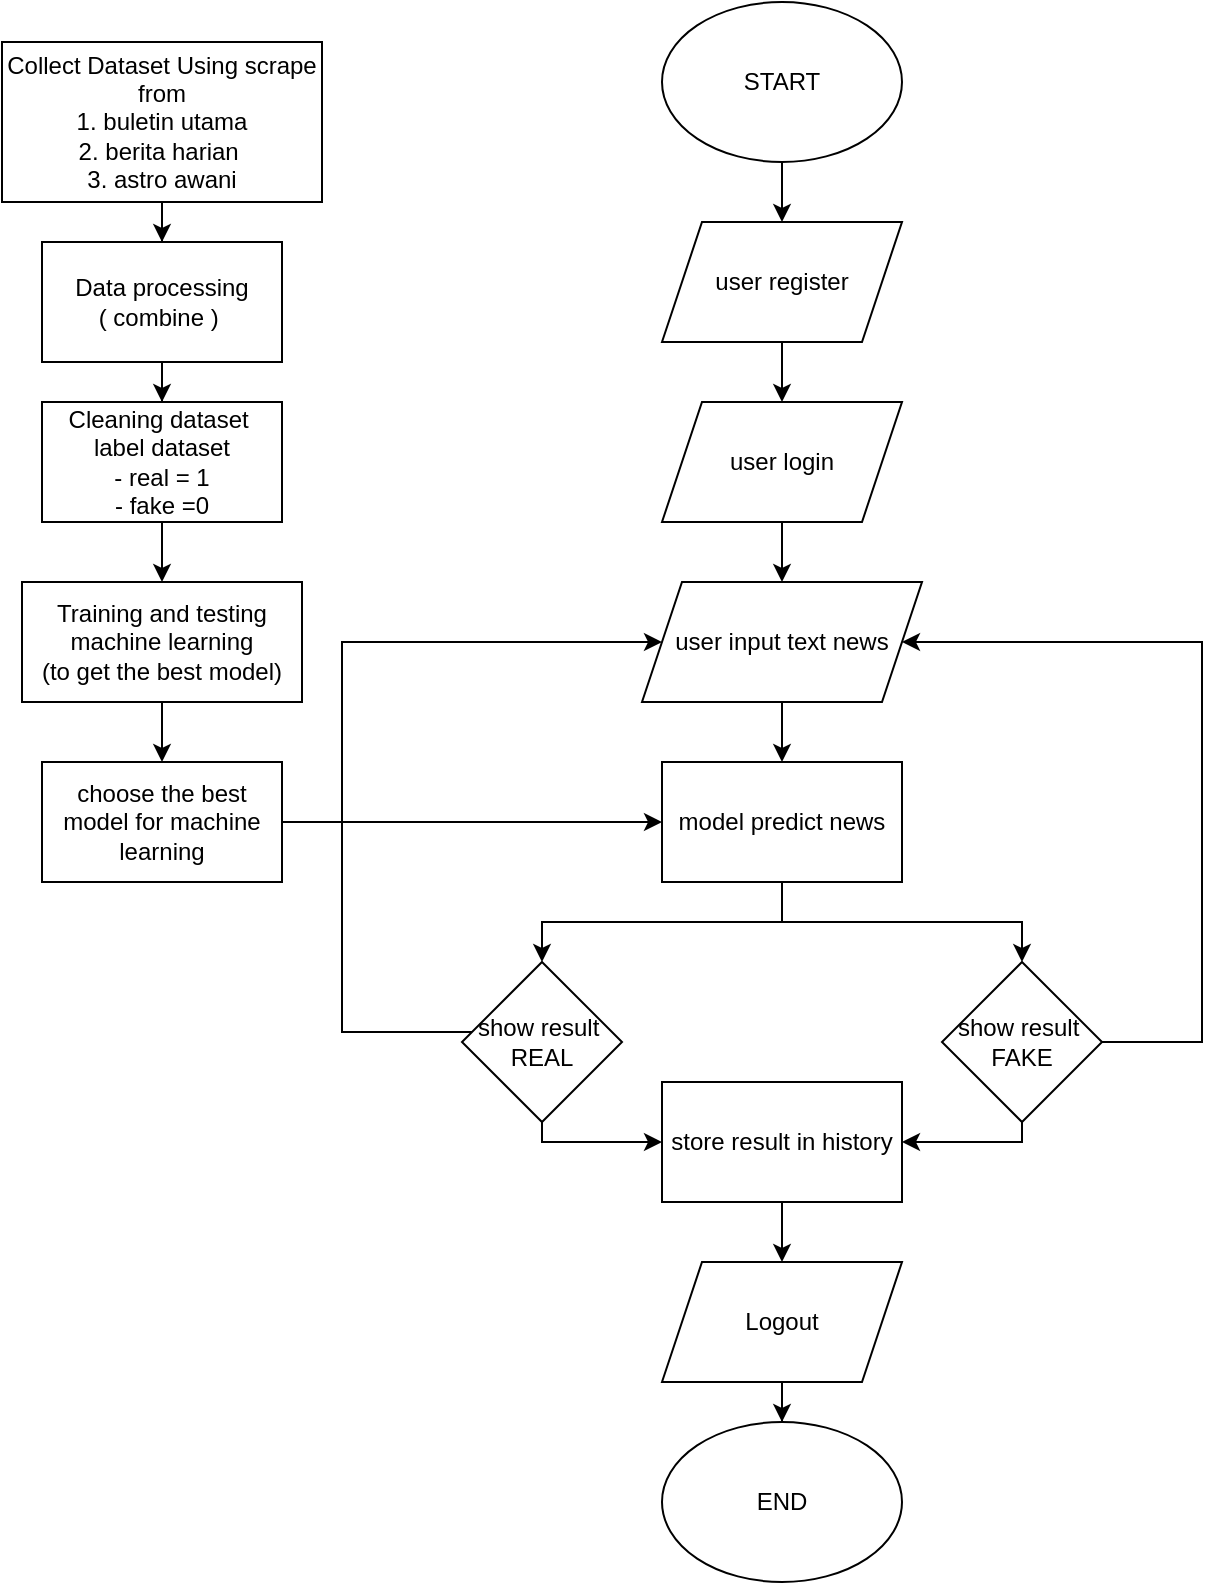 <mxfile version="27.1.1">
  <diagram name="Page-1" id="AGbiXmeBOhOWNJkQkibv">
    <mxGraphModel dx="1603" dy="937" grid="1" gridSize="10" guides="1" tooltips="1" connect="1" arrows="1" fold="1" page="1" pageScale="1" pageWidth="827" pageHeight="1169" background="none" math="0" shadow="0">
      <root>
        <mxCell id="0" />
        <mxCell id="1" parent="0" />
        <mxCell id="L8zSZFd-Mg2sFI1JnEKQ-15" style="edgeStyle=orthogonalEdgeStyle;rounded=0;orthogonalLoop=1;jettySize=auto;html=1;entryX=0.5;entryY=0;entryDx=0;entryDy=0;" parent="1" source="L8zSZFd-Mg2sFI1JnEKQ-9" target="L8zSZFd-Mg2sFI1JnEKQ-13" edge="1">
          <mxGeometry relative="1" as="geometry" />
        </mxCell>
        <mxCell id="L8zSZFd-Mg2sFI1JnEKQ-9" value="START" style="ellipse;whiteSpace=wrap;html=1;" parent="1" vertex="1">
          <mxGeometry x="340" y="70" width="120" height="80" as="geometry" />
        </mxCell>
        <mxCell id="L8zSZFd-Mg2sFI1JnEKQ-18" style="edgeStyle=orthogonalEdgeStyle;rounded=0;orthogonalLoop=1;jettySize=auto;html=1;entryX=0.5;entryY=0;entryDx=0;entryDy=0;" parent="1" source="L8zSZFd-Mg2sFI1JnEKQ-13" target="L8zSZFd-Mg2sFI1JnEKQ-14" edge="1">
          <mxGeometry relative="1" as="geometry" />
        </mxCell>
        <mxCell id="L8zSZFd-Mg2sFI1JnEKQ-13" value="user register" style="shape=parallelogram;perimeter=parallelogramPerimeter;whiteSpace=wrap;html=1;fixedSize=1;" parent="1" vertex="1">
          <mxGeometry x="340" y="180" width="120" height="60" as="geometry" />
        </mxCell>
        <mxCell id="L8zSZFd-Mg2sFI1JnEKQ-17" style="edgeStyle=orthogonalEdgeStyle;rounded=0;orthogonalLoop=1;jettySize=auto;html=1;entryX=0.5;entryY=0;entryDx=0;entryDy=0;" parent="1" source="L8zSZFd-Mg2sFI1JnEKQ-14" target="L8zSZFd-Mg2sFI1JnEKQ-16" edge="1">
          <mxGeometry relative="1" as="geometry" />
        </mxCell>
        <mxCell id="L8zSZFd-Mg2sFI1JnEKQ-14" value="user login" style="shape=parallelogram;perimeter=parallelogramPerimeter;whiteSpace=wrap;html=1;fixedSize=1;" parent="1" vertex="1">
          <mxGeometry x="340" y="270" width="120" height="60" as="geometry" />
        </mxCell>
        <mxCell id="L8zSZFd-Mg2sFI1JnEKQ-24" style="edgeStyle=orthogonalEdgeStyle;rounded=0;orthogonalLoop=1;jettySize=auto;html=1;entryX=0.5;entryY=0;entryDx=0;entryDy=0;" parent="1" source="L8zSZFd-Mg2sFI1JnEKQ-16" target="L8zSZFd-Mg2sFI1JnEKQ-22" edge="1">
          <mxGeometry relative="1" as="geometry" />
        </mxCell>
        <mxCell id="L8zSZFd-Mg2sFI1JnEKQ-16" value="user input text news" style="shape=parallelogram;perimeter=parallelogramPerimeter;whiteSpace=wrap;html=1;fixedSize=1;" parent="1" vertex="1">
          <mxGeometry x="330" y="360" width="140" height="60" as="geometry" />
        </mxCell>
        <mxCell id="L8zSZFd-Mg2sFI1JnEKQ-30" style="edgeStyle=orthogonalEdgeStyle;rounded=0;orthogonalLoop=1;jettySize=auto;html=1;entryX=0.5;entryY=0;entryDx=0;entryDy=0;" parent="1" target="L8zSZFd-Mg2sFI1JnEKQ-28" edge="1">
          <mxGeometry relative="1" as="geometry">
            <mxPoint x="400" y="510" as="sourcePoint" />
            <Array as="points">
              <mxPoint x="400" y="530" />
              <mxPoint x="520" y="530" />
            </Array>
          </mxGeometry>
        </mxCell>
        <mxCell id="L8zSZFd-Mg2sFI1JnEKQ-31" style="edgeStyle=orthogonalEdgeStyle;rounded=0;orthogonalLoop=1;jettySize=auto;html=1;exitX=0.5;exitY=1;exitDx=0;exitDy=0;entryX=0.5;entryY=0;entryDx=0;entryDy=0;" parent="1" source="L8zSZFd-Mg2sFI1JnEKQ-22" target="L8zSZFd-Mg2sFI1JnEKQ-29" edge="1">
          <mxGeometry relative="1" as="geometry">
            <Array as="points">
              <mxPoint x="400" y="530" />
              <mxPoint x="280" y="530" />
            </Array>
          </mxGeometry>
        </mxCell>
        <mxCell id="L8zSZFd-Mg2sFI1JnEKQ-22" value="model predict news" style="rounded=0;whiteSpace=wrap;html=1;" parent="1" vertex="1">
          <mxGeometry x="340" y="450" width="120" height="60" as="geometry" />
        </mxCell>
        <mxCell id="L8zSZFd-Mg2sFI1JnEKQ-59" style="edgeStyle=orthogonalEdgeStyle;rounded=0;orthogonalLoop=1;jettySize=auto;html=1;entryX=1;entryY=0.5;entryDx=0;entryDy=0;" parent="1" source="L8zSZFd-Mg2sFI1JnEKQ-28" target="L8zSZFd-Mg2sFI1JnEKQ-16" edge="1">
          <mxGeometry relative="1" as="geometry">
            <Array as="points">
              <mxPoint x="610" y="590" />
              <mxPoint x="610" y="390" />
            </Array>
          </mxGeometry>
        </mxCell>
        <mxCell id="L8zSZFd-Mg2sFI1JnEKQ-61" style="edgeStyle=orthogonalEdgeStyle;rounded=0;orthogonalLoop=1;jettySize=auto;html=1;entryX=1;entryY=0.5;entryDx=0;entryDy=0;" parent="1" source="L8zSZFd-Mg2sFI1JnEKQ-28" target="L8zSZFd-Mg2sFI1JnEKQ-60" edge="1">
          <mxGeometry relative="1" as="geometry">
            <Array as="points">
              <mxPoint x="520" y="640" />
            </Array>
          </mxGeometry>
        </mxCell>
        <mxCell id="L8zSZFd-Mg2sFI1JnEKQ-28" value="show result&amp;nbsp;&lt;br&gt;FAKE" style="rhombus;whiteSpace=wrap;html=1;" parent="1" vertex="1">
          <mxGeometry x="480" y="550" width="80" height="80" as="geometry" />
        </mxCell>
        <mxCell id="L8zSZFd-Mg2sFI1JnEKQ-40" style="edgeStyle=orthogonalEdgeStyle;rounded=0;orthogonalLoop=1;jettySize=auto;html=1;entryX=0;entryY=0.5;entryDx=0;entryDy=0;" parent="1" source="L8zSZFd-Mg2sFI1JnEKQ-29" target="L8zSZFd-Mg2sFI1JnEKQ-16" edge="1">
          <mxGeometry relative="1" as="geometry">
            <Array as="points">
              <mxPoint x="180" y="585" />
              <mxPoint x="180" y="390" />
            </Array>
          </mxGeometry>
        </mxCell>
        <mxCell id="L8zSZFd-Mg2sFI1JnEKQ-62" style="edgeStyle=orthogonalEdgeStyle;rounded=0;orthogonalLoop=1;jettySize=auto;html=1;entryX=0;entryY=0.5;entryDx=0;entryDy=0;" parent="1" source="L8zSZFd-Mg2sFI1JnEKQ-29" target="L8zSZFd-Mg2sFI1JnEKQ-60" edge="1">
          <mxGeometry relative="1" as="geometry">
            <Array as="points">
              <mxPoint x="280" y="640" />
            </Array>
          </mxGeometry>
        </mxCell>
        <mxCell id="L8zSZFd-Mg2sFI1JnEKQ-29" value="show result&amp;nbsp;&lt;br&gt;REAL" style="rhombus;whiteSpace=wrap;html=1;" parent="1" vertex="1">
          <mxGeometry x="240" y="550" width="80" height="80" as="geometry" />
        </mxCell>
        <mxCell id="L8zSZFd-Mg2sFI1JnEKQ-32" value="END" style="ellipse;whiteSpace=wrap;html=1;" parent="1" vertex="1">
          <mxGeometry x="340" y="780" width="120" height="80" as="geometry" />
        </mxCell>
        <mxCell id="L8zSZFd-Mg2sFI1JnEKQ-45" style="edgeStyle=orthogonalEdgeStyle;rounded=0;orthogonalLoop=1;jettySize=auto;html=1;entryX=0.5;entryY=0;entryDx=0;entryDy=0;" parent="1" source="L8zSZFd-Mg2sFI1JnEKQ-41" target="L8zSZFd-Mg2sFI1JnEKQ-42" edge="1">
          <mxGeometry relative="1" as="geometry" />
        </mxCell>
        <mxCell id="L8zSZFd-Mg2sFI1JnEKQ-41" value="Collect Dataset Using scrape from&lt;br&gt;1. buletin utama&lt;div&gt;2. berita harian&amp;nbsp;&lt;/div&gt;&lt;div&gt;3. astro awani&lt;/div&gt;" style="rounded=0;whiteSpace=wrap;html=1;" parent="1" vertex="1">
          <mxGeometry x="10" y="90" width="160" height="80" as="geometry" />
        </mxCell>
        <mxCell id="L8zSZFd-Mg2sFI1JnEKQ-46" style="edgeStyle=orthogonalEdgeStyle;rounded=0;orthogonalLoop=1;jettySize=auto;html=1;entryX=0.5;entryY=0;entryDx=0;entryDy=0;" parent="1" source="L8zSZFd-Mg2sFI1JnEKQ-42" target="L8zSZFd-Mg2sFI1JnEKQ-43" edge="1">
          <mxGeometry relative="1" as="geometry" />
        </mxCell>
        <mxCell id="L8zSZFd-Mg2sFI1JnEKQ-42" value="Data processing&lt;br&gt;( combine )&amp;nbsp;" style="rounded=0;whiteSpace=wrap;html=1;" parent="1" vertex="1">
          <mxGeometry x="30" y="190" width="120" height="60" as="geometry" />
        </mxCell>
        <mxCell id="L8zSZFd-Mg2sFI1JnEKQ-50" style="edgeStyle=orthogonalEdgeStyle;rounded=0;orthogonalLoop=1;jettySize=auto;html=1;entryX=0.5;entryY=0;entryDx=0;entryDy=0;" parent="1" source="L8zSZFd-Mg2sFI1JnEKQ-43" target="L8zSZFd-Mg2sFI1JnEKQ-44" edge="1">
          <mxGeometry relative="1" as="geometry" />
        </mxCell>
        <mxCell id="L8zSZFd-Mg2sFI1JnEKQ-43" value="Cleaning dataset&amp;nbsp;&lt;br&gt;label dataset&lt;br&gt;- real = 1&lt;div&gt;- fake =0&lt;/div&gt;" style="rounded=0;whiteSpace=wrap;html=1;" parent="1" vertex="1">
          <mxGeometry x="30" y="270" width="120" height="60" as="geometry" />
        </mxCell>
        <mxCell id="L8zSZFd-Mg2sFI1JnEKQ-54" style="edgeStyle=orthogonalEdgeStyle;rounded=0;orthogonalLoop=1;jettySize=auto;html=1;entryX=0.5;entryY=0;entryDx=0;entryDy=0;" parent="1" source="L8zSZFd-Mg2sFI1JnEKQ-44" target="L8zSZFd-Mg2sFI1JnEKQ-52" edge="1">
          <mxGeometry relative="1" as="geometry" />
        </mxCell>
        <mxCell id="L8zSZFd-Mg2sFI1JnEKQ-44" value="Training and testing machine learning&lt;br&gt;(to get the best model)" style="rounded=0;whiteSpace=wrap;html=1;" parent="1" vertex="1">
          <mxGeometry x="20" y="360" width="140" height="60" as="geometry" />
        </mxCell>
        <mxCell id="L8zSZFd-Mg2sFI1JnEKQ-53" style="edgeStyle=orthogonalEdgeStyle;rounded=0;orthogonalLoop=1;jettySize=auto;html=1;entryX=0;entryY=0.5;entryDx=0;entryDy=0;" parent="1" source="L8zSZFd-Mg2sFI1JnEKQ-52" target="L8zSZFd-Mg2sFI1JnEKQ-22" edge="1">
          <mxGeometry relative="1" as="geometry" />
        </mxCell>
        <mxCell id="L8zSZFd-Mg2sFI1JnEKQ-52" value="choose the best model for machine learning" style="rounded=0;whiteSpace=wrap;html=1;" parent="1" vertex="1">
          <mxGeometry x="30" y="450" width="120" height="60" as="geometry" />
        </mxCell>
        <mxCell id="L8zSZFd-Mg2sFI1JnEKQ-58" style="edgeStyle=orthogonalEdgeStyle;rounded=0;orthogonalLoop=1;jettySize=auto;html=1;entryX=0.5;entryY=0;entryDx=0;entryDy=0;" parent="1" source="L8zSZFd-Mg2sFI1JnEKQ-55" target="L8zSZFd-Mg2sFI1JnEKQ-32" edge="1">
          <mxGeometry relative="1" as="geometry" />
        </mxCell>
        <mxCell id="L8zSZFd-Mg2sFI1JnEKQ-55" value="Logout" style="shape=parallelogram;perimeter=parallelogramPerimeter;whiteSpace=wrap;html=1;fixedSize=1;" parent="1" vertex="1">
          <mxGeometry x="340" y="700" width="120" height="60" as="geometry" />
        </mxCell>
        <mxCell id="L8zSZFd-Mg2sFI1JnEKQ-63" style="edgeStyle=orthogonalEdgeStyle;rounded=0;orthogonalLoop=1;jettySize=auto;html=1;entryX=0.5;entryY=0;entryDx=0;entryDy=0;" parent="1" source="L8zSZFd-Mg2sFI1JnEKQ-60" target="L8zSZFd-Mg2sFI1JnEKQ-55" edge="1">
          <mxGeometry relative="1" as="geometry" />
        </mxCell>
        <mxCell id="L8zSZFd-Mg2sFI1JnEKQ-60" value="store result in history" style="rounded=0;whiteSpace=wrap;html=1;" parent="1" vertex="1">
          <mxGeometry x="340" y="610" width="120" height="60" as="geometry" />
        </mxCell>
      </root>
    </mxGraphModel>
  </diagram>
</mxfile>
